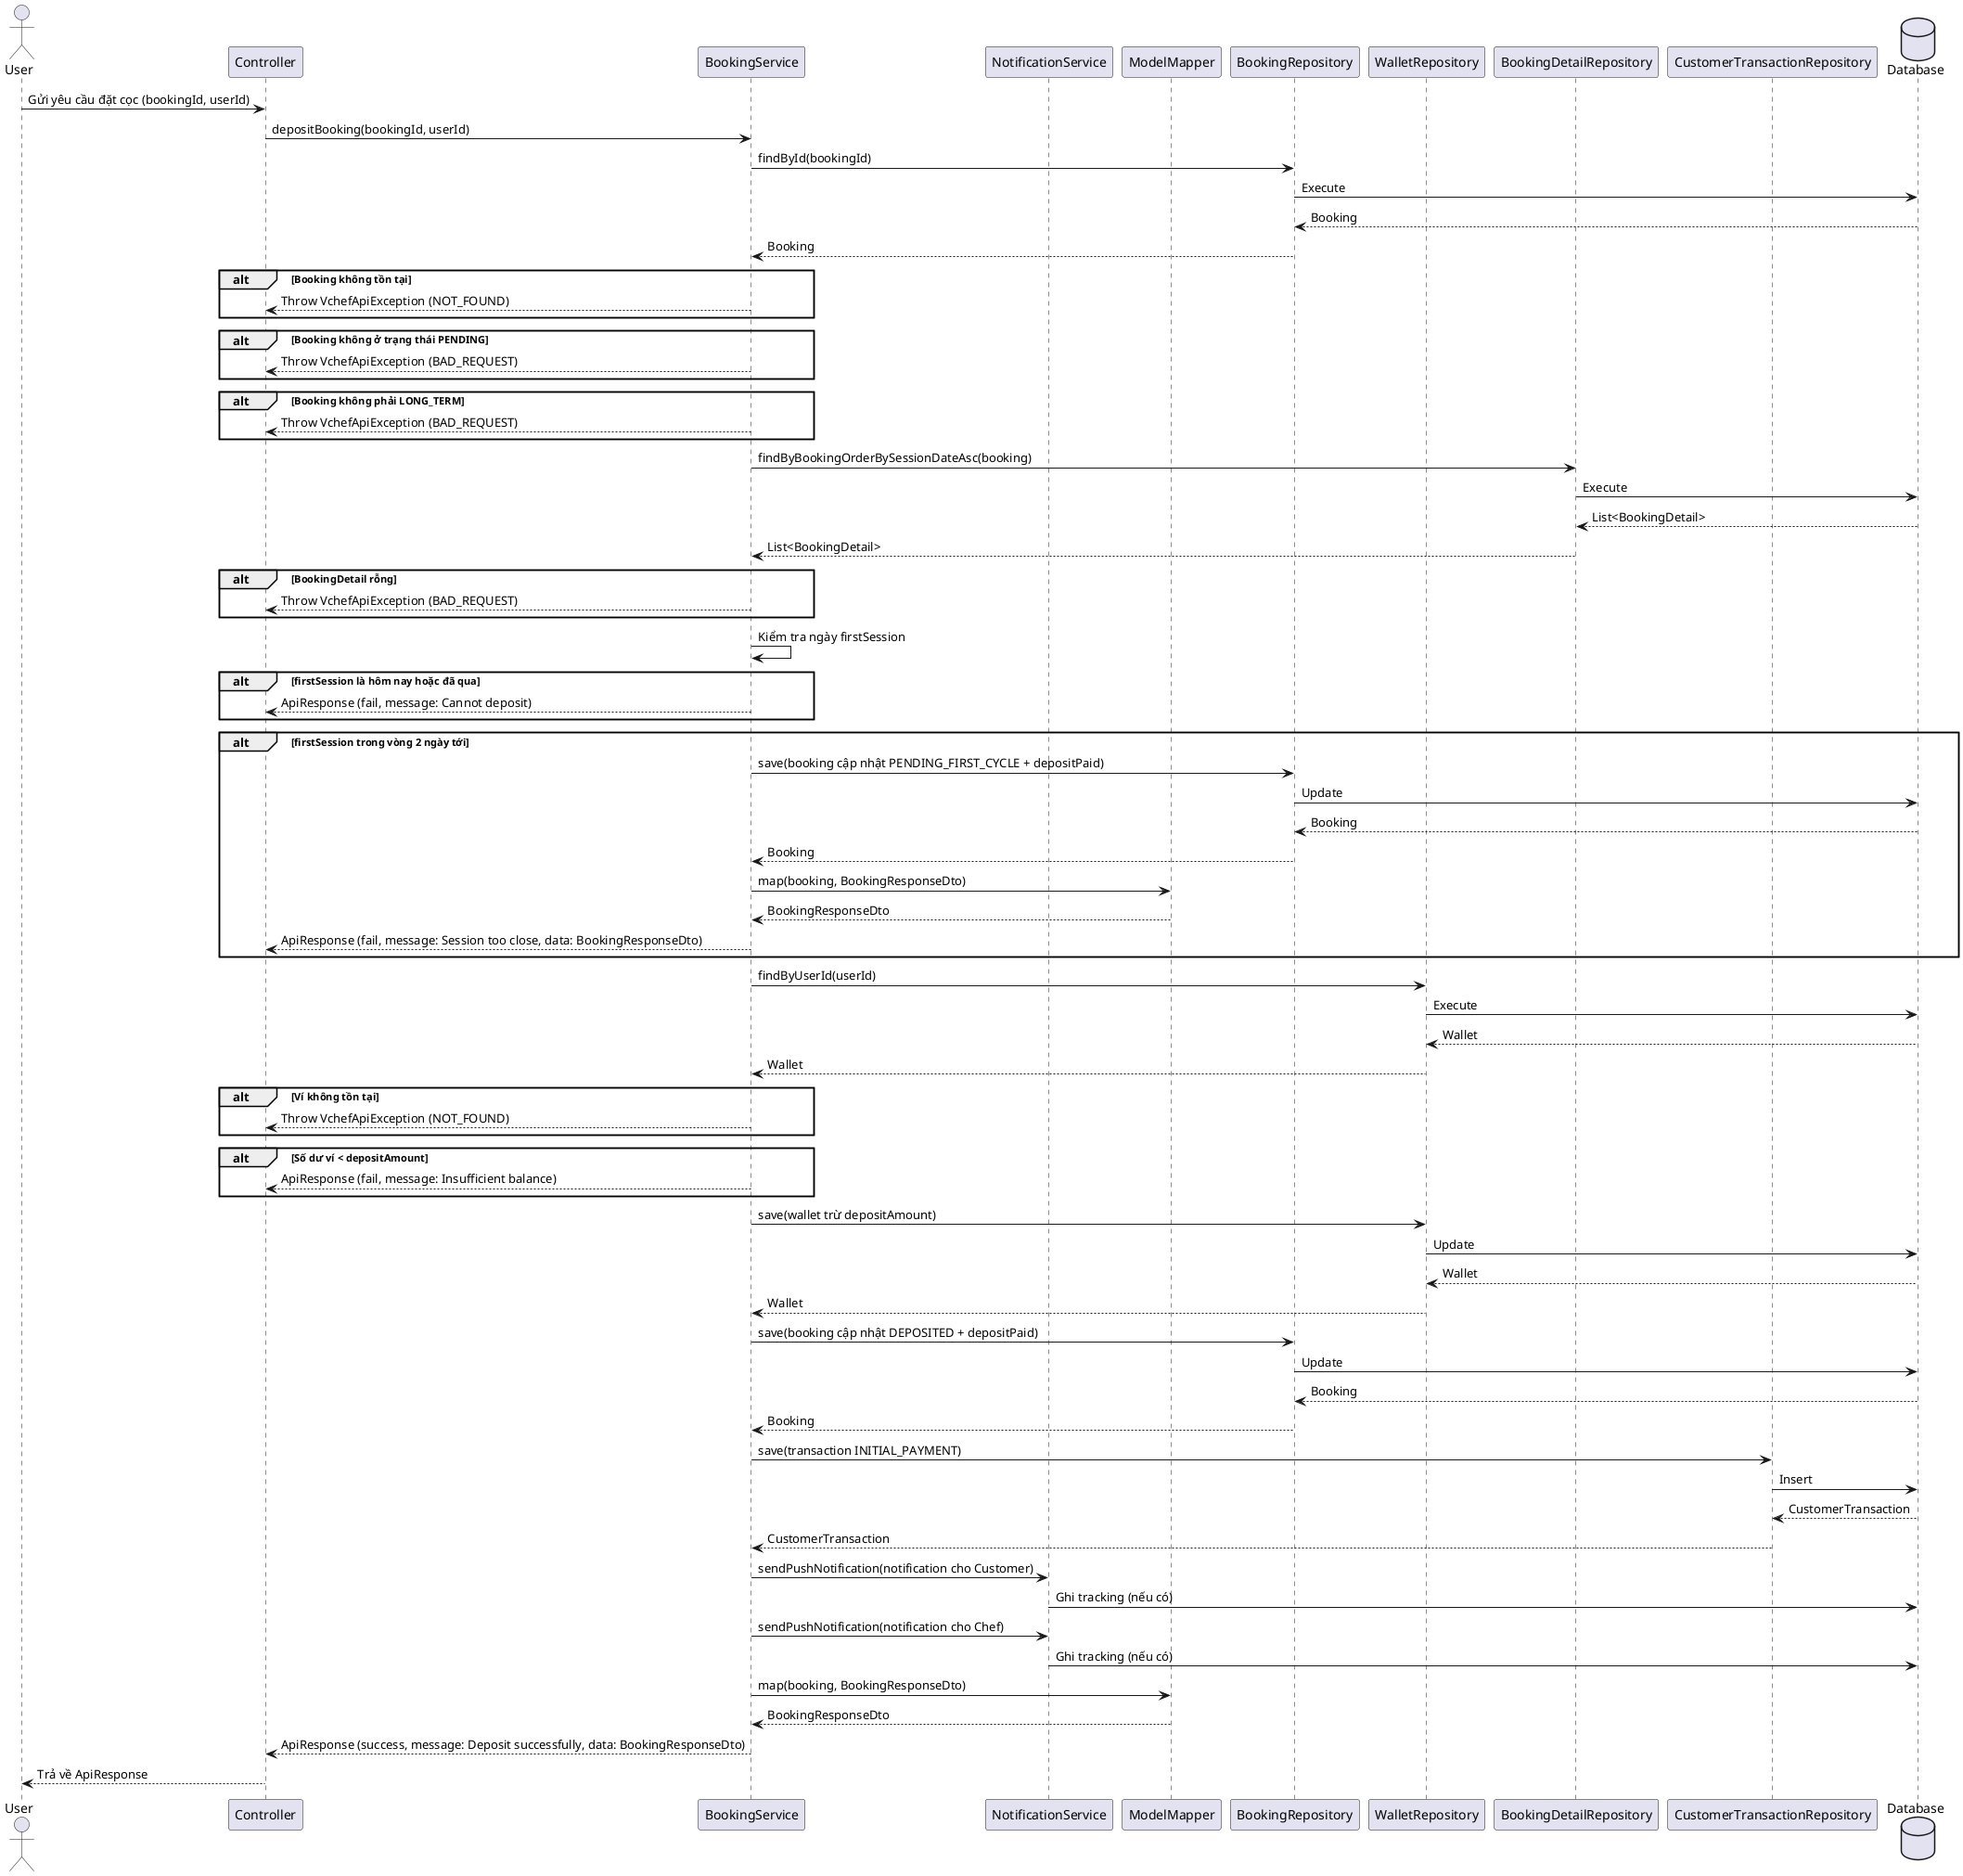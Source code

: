 @startuml
actor User
participant Controller
participant BookingService
participant NotificationService
participant ModelMapper

participant BookingRepository
participant WalletRepository
participant BookingDetailRepository
participant CustomerTransactionRepository

database Database

User -> Controller : Gửi yêu cầu đặt cọc (bookingId, userId)
Controller -> BookingService : depositBooking(bookingId, userId)

BookingService -> BookingRepository : findById(bookingId)
BookingRepository -> Database : Execute
Database --> BookingRepository : Booking
BookingRepository --> BookingService : Booking

alt Booking không tồn tại
    BookingService --> Controller : Throw VchefApiException (NOT_FOUND)
end

alt Booking không ở trạng thái PENDING
    BookingService --> Controller : Throw VchefApiException (BAD_REQUEST)
end

alt Booking không phải LONG_TERM
    BookingService --> Controller : Throw VchefApiException (BAD_REQUEST)
end

BookingService -> BookingDetailRepository : findByBookingOrderBySessionDateAsc(booking)
BookingDetailRepository -> Database : Execute
Database --> BookingDetailRepository : List<BookingDetail>
BookingDetailRepository --> BookingService : List<BookingDetail>

alt BookingDetail rỗng
    BookingService --> Controller : Throw VchefApiException (BAD_REQUEST)
end

BookingService -> BookingService : Kiểm tra ngày firstSession
alt firstSession là hôm nay hoặc đã qua
    BookingService --> Controller : ApiResponse (fail, message: Cannot deposit)
end

alt firstSession trong vòng 2 ngày tới
    BookingService -> BookingRepository : save(booking cập nhật PENDING_FIRST_CYCLE + depositPaid)
    BookingRepository -> Database : Update
    Database --> BookingRepository : Booking
    BookingRepository --> BookingService : Booking

    BookingService -> ModelMapper : map(booking, BookingResponseDto)
    ModelMapper --> BookingService : BookingResponseDto

    BookingService --> Controller : ApiResponse (fail, message: Session too close, data: BookingResponseDto)
end

BookingService -> WalletRepository : findByUserId(userId)
WalletRepository -> Database : Execute
Database --> WalletRepository : Wallet
WalletRepository --> BookingService : Wallet

alt Ví không tồn tại
    BookingService --> Controller : Throw VchefApiException (NOT_FOUND)
end

alt Số dư ví < depositAmount
    BookingService --> Controller : ApiResponse (fail, message: Insufficient balance)
end

BookingService -> WalletRepository : save(wallet trừ depositAmount)
WalletRepository -> Database : Update
Database --> WalletRepository : Wallet
WalletRepository --> BookingService : Wallet

BookingService -> BookingRepository : save(booking cập nhật DEPOSITED + depositPaid)
BookingRepository -> Database : Update
Database --> BookingRepository : Booking
BookingRepository --> BookingService : Booking

BookingService -> CustomerTransactionRepository : save(transaction INITIAL_PAYMENT)
CustomerTransactionRepository -> Database : Insert
Database --> CustomerTransactionRepository : CustomerTransaction
CustomerTransactionRepository --> BookingService : CustomerTransaction

BookingService -> NotificationService : sendPushNotification(notification cho Customer)
NotificationService -> Database : Ghi tracking (nếu có)

BookingService -> NotificationService : sendPushNotification(notification cho Chef)
NotificationService -> Database : Ghi tracking (nếu có)

BookingService -> ModelMapper : map(booking, BookingResponseDto)
ModelMapper --> BookingService : BookingResponseDto

BookingService --> Controller : ApiResponse (success, message: Deposit successfully, data: BookingResponseDto)
Controller --> User : Trả về ApiResponse
@enduml
